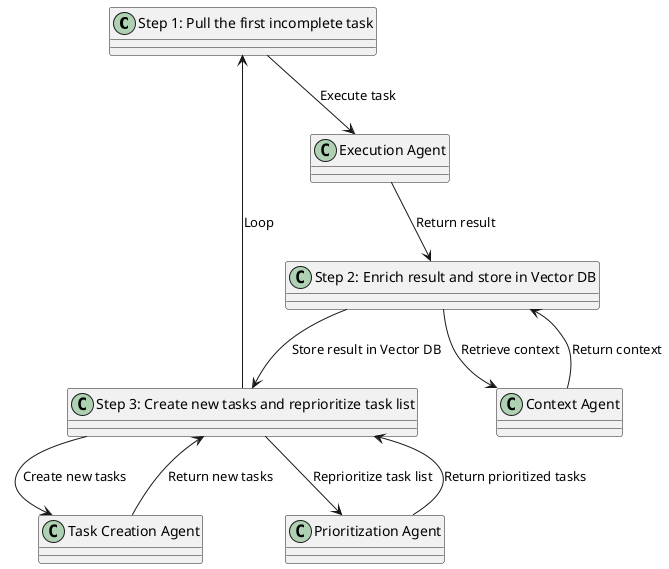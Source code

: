 @startuml
!define RECTANGLE class
!define AGENT class

RECTANGLE "Step 1: Pull the first incomplete task" as step1
AGENT "Execution Agent" as executionAgent
RECTANGLE "Step 2: Enrich result and store in Vector DB" as step2
AGENT "Context Agent" as contextAgent
AGENT "Task Creation Agent" as taskCreationAgent
AGENT "Prioritization Agent" as prioritizationAgent
RECTANGLE "Step 3: Create new tasks and reprioritize task list" as step3

step1 -down-> executionAgent : Execute task
executionAgent -down-> step2 : Return result
step2 -down-> contextAgent : Retrieve context
contextAgent -up-> step2 : Return context
step2 -down-> step3 : Store result in Vector DB
step3 -down-> taskCreationAgent : Create new tasks
taskCreationAgent -up-> step3 : Return new tasks
step3 -down-> prioritizationAgent : Reprioritize task list
prioritizationAgent -up-> step3 : Return prioritized tasks
step3 -up-> step1 : Loop

@enduml